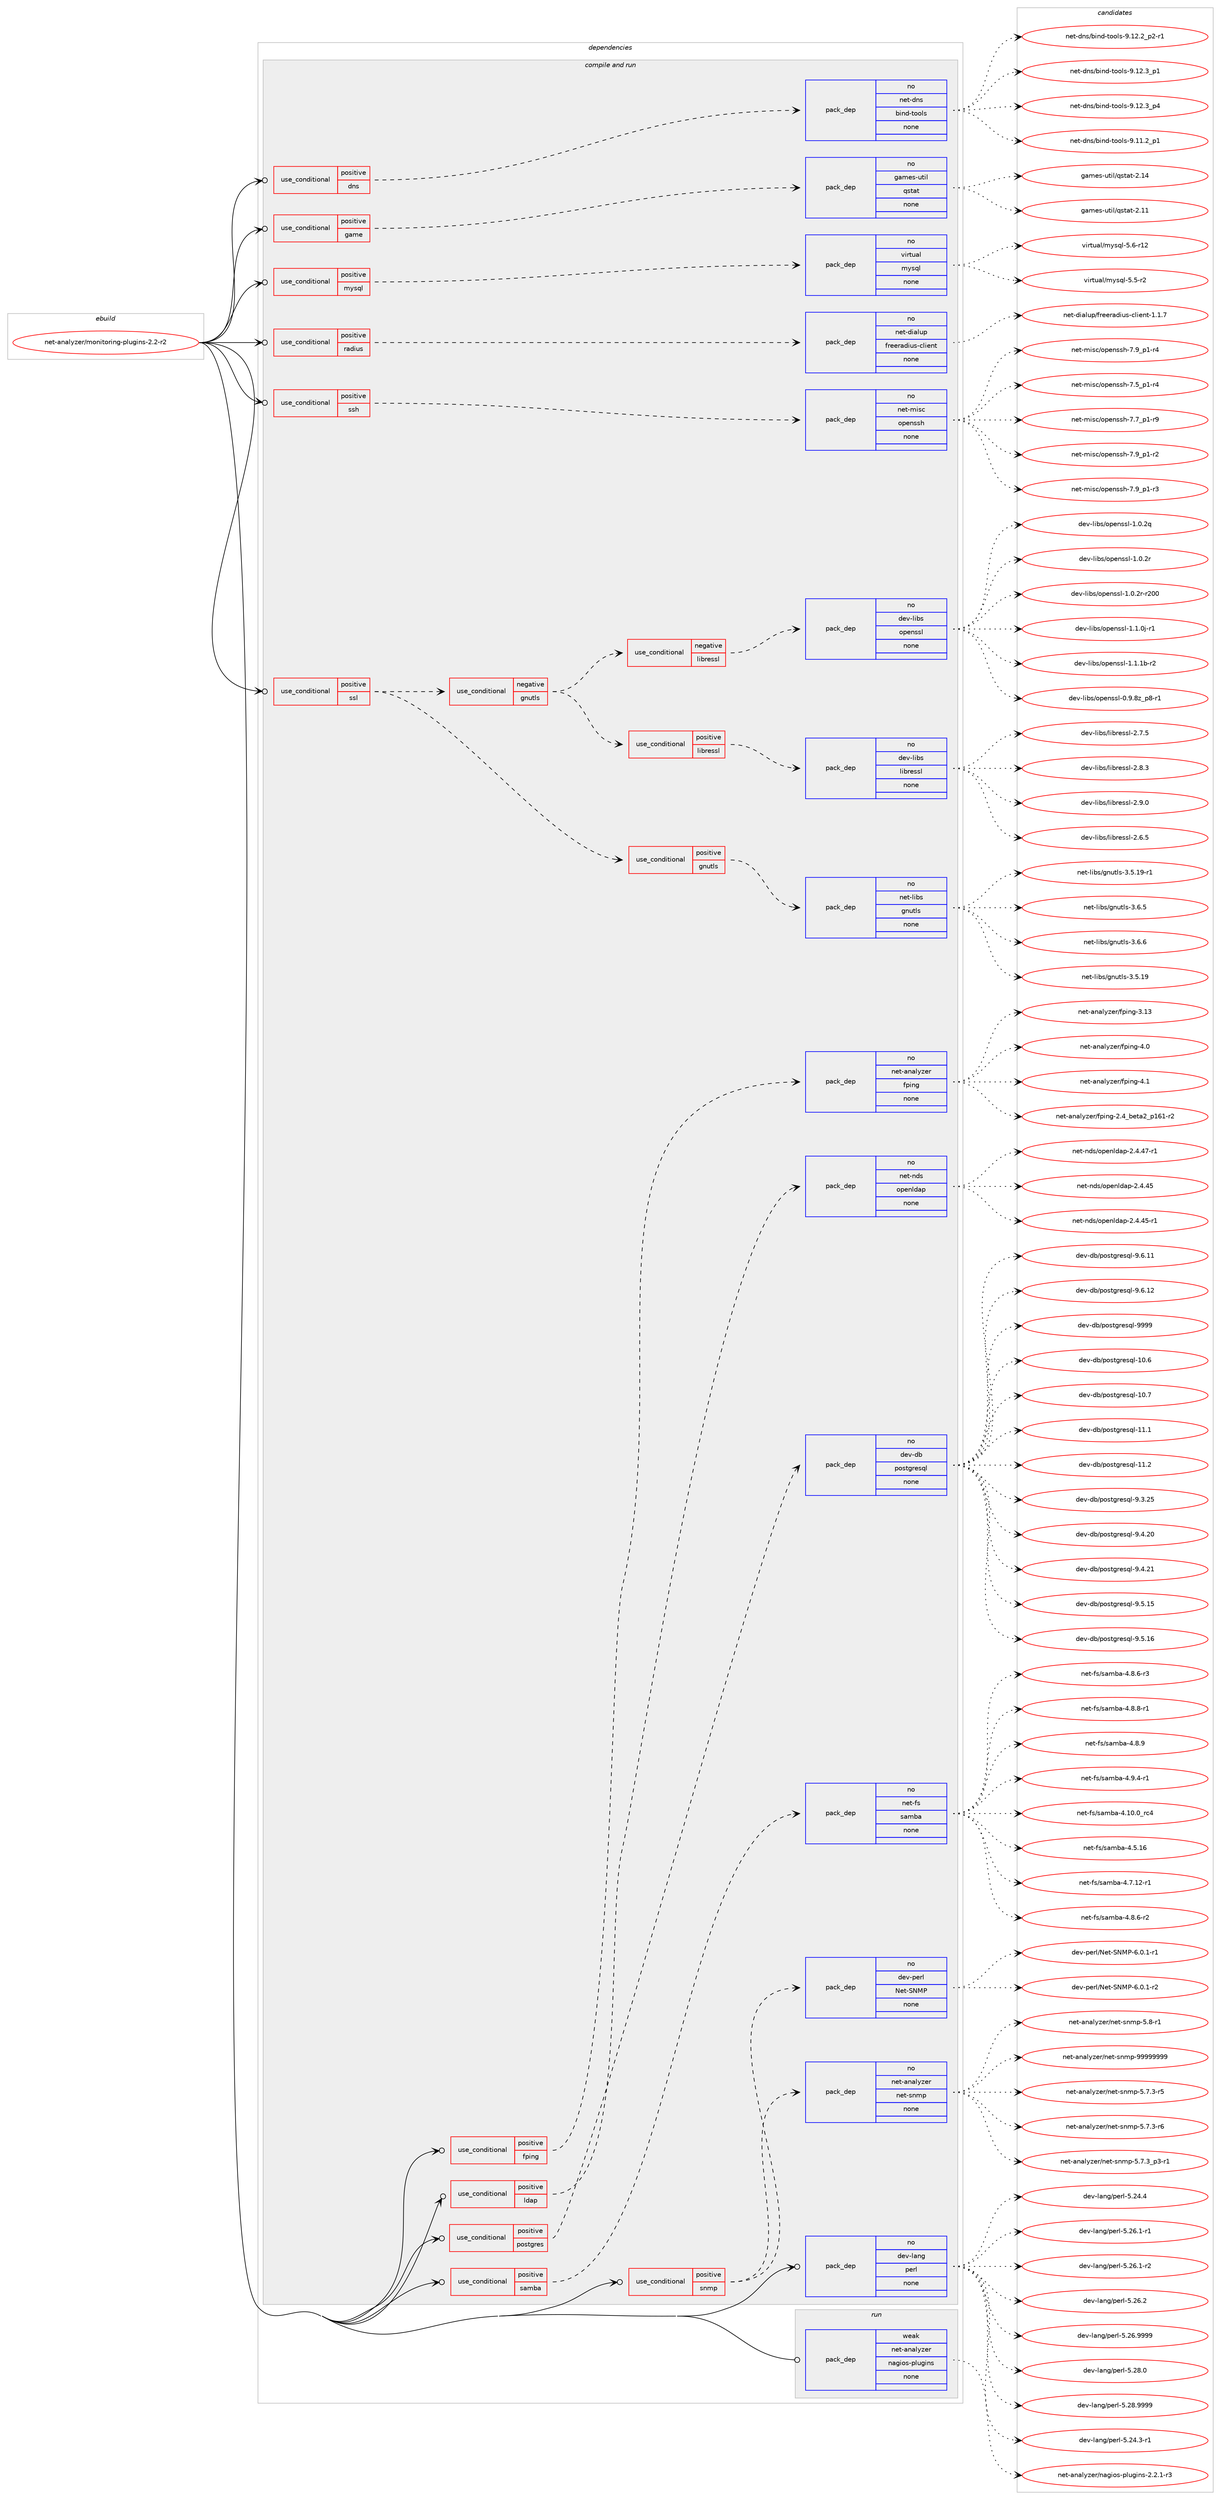 digraph prolog {

# *************
# Graph options
# *************

newrank=true;
concentrate=true;
compound=true;
graph [rankdir=LR,fontname=Helvetica,fontsize=10,ranksep=1.5];#, ranksep=2.5, nodesep=0.2];
edge  [arrowhead=vee];
node  [fontname=Helvetica,fontsize=10];

# **********
# The ebuild
# **********

subgraph cluster_leftcol {
color=gray;
rank=same;
label=<<i>ebuild</i>>;
id [label="net-analyzer/monitoring-plugins-2.2-r2", color=red, width=4, href="../net-analyzer/monitoring-plugins-2.2-r2.svg"];
}

# ****************
# The dependencies
# ****************

subgraph cluster_midcol {
color=gray;
label=<<i>dependencies</i>>;
subgraph cluster_compile {
fillcolor="#eeeeee";
style=filled;
label=<<i>compile</i>>;
}
subgraph cluster_compileandrun {
fillcolor="#eeeeee";
style=filled;
label=<<i>compile and run</i>>;
subgraph cond441978 {
dependency1644310 [label=<<TABLE BORDER="0" CELLBORDER="1" CELLSPACING="0" CELLPADDING="4"><TR><TD ROWSPAN="3" CELLPADDING="10">use_conditional</TD></TR><TR><TD>positive</TD></TR><TR><TD>dns</TD></TR></TABLE>>, shape=none, color=red];
subgraph pack1175769 {
dependency1644311 [label=<<TABLE BORDER="0" CELLBORDER="1" CELLSPACING="0" CELLPADDING="4" WIDTH="220"><TR><TD ROWSPAN="6" CELLPADDING="30">pack_dep</TD></TR><TR><TD WIDTH="110">no</TD></TR><TR><TD>net-dns</TD></TR><TR><TD>bind-tools</TD></TR><TR><TD>none</TD></TR><TR><TD></TD></TR></TABLE>>, shape=none, color=blue];
}
dependency1644310:e -> dependency1644311:w [weight=20,style="dashed",arrowhead="vee"];
}
id:e -> dependency1644310:w [weight=20,style="solid",arrowhead="odotvee"];
subgraph cond441979 {
dependency1644312 [label=<<TABLE BORDER="0" CELLBORDER="1" CELLSPACING="0" CELLPADDING="4"><TR><TD ROWSPAN="3" CELLPADDING="10">use_conditional</TD></TR><TR><TD>positive</TD></TR><TR><TD>fping</TD></TR></TABLE>>, shape=none, color=red];
subgraph pack1175770 {
dependency1644313 [label=<<TABLE BORDER="0" CELLBORDER="1" CELLSPACING="0" CELLPADDING="4" WIDTH="220"><TR><TD ROWSPAN="6" CELLPADDING="30">pack_dep</TD></TR><TR><TD WIDTH="110">no</TD></TR><TR><TD>net-analyzer</TD></TR><TR><TD>fping</TD></TR><TR><TD>none</TD></TR><TR><TD></TD></TR></TABLE>>, shape=none, color=blue];
}
dependency1644312:e -> dependency1644313:w [weight=20,style="dashed",arrowhead="vee"];
}
id:e -> dependency1644312:w [weight=20,style="solid",arrowhead="odotvee"];
subgraph cond441980 {
dependency1644314 [label=<<TABLE BORDER="0" CELLBORDER="1" CELLSPACING="0" CELLPADDING="4"><TR><TD ROWSPAN="3" CELLPADDING="10">use_conditional</TD></TR><TR><TD>positive</TD></TR><TR><TD>game</TD></TR></TABLE>>, shape=none, color=red];
subgraph pack1175771 {
dependency1644315 [label=<<TABLE BORDER="0" CELLBORDER="1" CELLSPACING="0" CELLPADDING="4" WIDTH="220"><TR><TD ROWSPAN="6" CELLPADDING="30">pack_dep</TD></TR><TR><TD WIDTH="110">no</TD></TR><TR><TD>games-util</TD></TR><TR><TD>qstat</TD></TR><TR><TD>none</TD></TR><TR><TD></TD></TR></TABLE>>, shape=none, color=blue];
}
dependency1644314:e -> dependency1644315:w [weight=20,style="dashed",arrowhead="vee"];
}
id:e -> dependency1644314:w [weight=20,style="solid",arrowhead="odotvee"];
subgraph cond441981 {
dependency1644316 [label=<<TABLE BORDER="0" CELLBORDER="1" CELLSPACING="0" CELLPADDING="4"><TR><TD ROWSPAN="3" CELLPADDING="10">use_conditional</TD></TR><TR><TD>positive</TD></TR><TR><TD>ldap</TD></TR></TABLE>>, shape=none, color=red];
subgraph pack1175772 {
dependency1644317 [label=<<TABLE BORDER="0" CELLBORDER="1" CELLSPACING="0" CELLPADDING="4" WIDTH="220"><TR><TD ROWSPAN="6" CELLPADDING="30">pack_dep</TD></TR><TR><TD WIDTH="110">no</TD></TR><TR><TD>net-nds</TD></TR><TR><TD>openldap</TD></TR><TR><TD>none</TD></TR><TR><TD></TD></TR></TABLE>>, shape=none, color=blue];
}
dependency1644316:e -> dependency1644317:w [weight=20,style="dashed",arrowhead="vee"];
}
id:e -> dependency1644316:w [weight=20,style="solid",arrowhead="odotvee"];
subgraph cond441982 {
dependency1644318 [label=<<TABLE BORDER="0" CELLBORDER="1" CELLSPACING="0" CELLPADDING="4"><TR><TD ROWSPAN="3" CELLPADDING="10">use_conditional</TD></TR><TR><TD>positive</TD></TR><TR><TD>mysql</TD></TR></TABLE>>, shape=none, color=red];
subgraph pack1175773 {
dependency1644319 [label=<<TABLE BORDER="0" CELLBORDER="1" CELLSPACING="0" CELLPADDING="4" WIDTH="220"><TR><TD ROWSPAN="6" CELLPADDING="30">pack_dep</TD></TR><TR><TD WIDTH="110">no</TD></TR><TR><TD>virtual</TD></TR><TR><TD>mysql</TD></TR><TR><TD>none</TD></TR><TR><TD></TD></TR></TABLE>>, shape=none, color=blue];
}
dependency1644318:e -> dependency1644319:w [weight=20,style="dashed",arrowhead="vee"];
}
id:e -> dependency1644318:w [weight=20,style="solid",arrowhead="odotvee"];
subgraph cond441983 {
dependency1644320 [label=<<TABLE BORDER="0" CELLBORDER="1" CELLSPACING="0" CELLPADDING="4"><TR><TD ROWSPAN="3" CELLPADDING="10">use_conditional</TD></TR><TR><TD>positive</TD></TR><TR><TD>postgres</TD></TR></TABLE>>, shape=none, color=red];
subgraph pack1175774 {
dependency1644321 [label=<<TABLE BORDER="0" CELLBORDER="1" CELLSPACING="0" CELLPADDING="4" WIDTH="220"><TR><TD ROWSPAN="6" CELLPADDING="30">pack_dep</TD></TR><TR><TD WIDTH="110">no</TD></TR><TR><TD>dev-db</TD></TR><TR><TD>postgresql</TD></TR><TR><TD>none</TD></TR><TR><TD></TD></TR></TABLE>>, shape=none, color=blue];
}
dependency1644320:e -> dependency1644321:w [weight=20,style="dashed",arrowhead="vee"];
}
id:e -> dependency1644320:w [weight=20,style="solid",arrowhead="odotvee"];
subgraph cond441984 {
dependency1644322 [label=<<TABLE BORDER="0" CELLBORDER="1" CELLSPACING="0" CELLPADDING="4"><TR><TD ROWSPAN="3" CELLPADDING="10">use_conditional</TD></TR><TR><TD>positive</TD></TR><TR><TD>radius</TD></TR></TABLE>>, shape=none, color=red];
subgraph pack1175775 {
dependency1644323 [label=<<TABLE BORDER="0" CELLBORDER="1" CELLSPACING="0" CELLPADDING="4" WIDTH="220"><TR><TD ROWSPAN="6" CELLPADDING="30">pack_dep</TD></TR><TR><TD WIDTH="110">no</TD></TR><TR><TD>net-dialup</TD></TR><TR><TD>freeradius-client</TD></TR><TR><TD>none</TD></TR><TR><TD></TD></TR></TABLE>>, shape=none, color=blue];
}
dependency1644322:e -> dependency1644323:w [weight=20,style="dashed",arrowhead="vee"];
}
id:e -> dependency1644322:w [weight=20,style="solid",arrowhead="odotvee"];
subgraph cond441985 {
dependency1644324 [label=<<TABLE BORDER="0" CELLBORDER="1" CELLSPACING="0" CELLPADDING="4"><TR><TD ROWSPAN="3" CELLPADDING="10">use_conditional</TD></TR><TR><TD>positive</TD></TR><TR><TD>samba</TD></TR></TABLE>>, shape=none, color=red];
subgraph pack1175776 {
dependency1644325 [label=<<TABLE BORDER="0" CELLBORDER="1" CELLSPACING="0" CELLPADDING="4" WIDTH="220"><TR><TD ROWSPAN="6" CELLPADDING="30">pack_dep</TD></TR><TR><TD WIDTH="110">no</TD></TR><TR><TD>net-fs</TD></TR><TR><TD>samba</TD></TR><TR><TD>none</TD></TR><TR><TD></TD></TR></TABLE>>, shape=none, color=blue];
}
dependency1644324:e -> dependency1644325:w [weight=20,style="dashed",arrowhead="vee"];
}
id:e -> dependency1644324:w [weight=20,style="solid",arrowhead="odotvee"];
subgraph cond441986 {
dependency1644326 [label=<<TABLE BORDER="0" CELLBORDER="1" CELLSPACING="0" CELLPADDING="4"><TR><TD ROWSPAN="3" CELLPADDING="10">use_conditional</TD></TR><TR><TD>positive</TD></TR><TR><TD>snmp</TD></TR></TABLE>>, shape=none, color=red];
subgraph pack1175777 {
dependency1644327 [label=<<TABLE BORDER="0" CELLBORDER="1" CELLSPACING="0" CELLPADDING="4" WIDTH="220"><TR><TD ROWSPAN="6" CELLPADDING="30">pack_dep</TD></TR><TR><TD WIDTH="110">no</TD></TR><TR><TD>dev-perl</TD></TR><TR><TD>Net-SNMP</TD></TR><TR><TD>none</TD></TR><TR><TD></TD></TR></TABLE>>, shape=none, color=blue];
}
dependency1644326:e -> dependency1644327:w [weight=20,style="dashed",arrowhead="vee"];
subgraph pack1175778 {
dependency1644328 [label=<<TABLE BORDER="0" CELLBORDER="1" CELLSPACING="0" CELLPADDING="4" WIDTH="220"><TR><TD ROWSPAN="6" CELLPADDING="30">pack_dep</TD></TR><TR><TD WIDTH="110">no</TD></TR><TR><TD>net-analyzer</TD></TR><TR><TD>net-snmp</TD></TR><TR><TD>none</TD></TR><TR><TD></TD></TR></TABLE>>, shape=none, color=blue];
}
dependency1644326:e -> dependency1644328:w [weight=20,style="dashed",arrowhead="vee"];
}
id:e -> dependency1644326:w [weight=20,style="solid",arrowhead="odotvee"];
subgraph cond441987 {
dependency1644329 [label=<<TABLE BORDER="0" CELLBORDER="1" CELLSPACING="0" CELLPADDING="4"><TR><TD ROWSPAN="3" CELLPADDING="10">use_conditional</TD></TR><TR><TD>positive</TD></TR><TR><TD>ssh</TD></TR></TABLE>>, shape=none, color=red];
subgraph pack1175779 {
dependency1644330 [label=<<TABLE BORDER="0" CELLBORDER="1" CELLSPACING="0" CELLPADDING="4" WIDTH="220"><TR><TD ROWSPAN="6" CELLPADDING="30">pack_dep</TD></TR><TR><TD WIDTH="110">no</TD></TR><TR><TD>net-misc</TD></TR><TR><TD>openssh</TD></TR><TR><TD>none</TD></TR><TR><TD></TD></TR></TABLE>>, shape=none, color=blue];
}
dependency1644329:e -> dependency1644330:w [weight=20,style="dashed",arrowhead="vee"];
}
id:e -> dependency1644329:w [weight=20,style="solid",arrowhead="odotvee"];
subgraph cond441988 {
dependency1644331 [label=<<TABLE BORDER="0" CELLBORDER="1" CELLSPACING="0" CELLPADDING="4"><TR><TD ROWSPAN="3" CELLPADDING="10">use_conditional</TD></TR><TR><TD>positive</TD></TR><TR><TD>ssl</TD></TR></TABLE>>, shape=none, color=red];
subgraph cond441989 {
dependency1644332 [label=<<TABLE BORDER="0" CELLBORDER="1" CELLSPACING="0" CELLPADDING="4"><TR><TD ROWSPAN="3" CELLPADDING="10">use_conditional</TD></TR><TR><TD>negative</TD></TR><TR><TD>gnutls</TD></TR></TABLE>>, shape=none, color=red];
subgraph cond441990 {
dependency1644333 [label=<<TABLE BORDER="0" CELLBORDER="1" CELLSPACING="0" CELLPADDING="4"><TR><TD ROWSPAN="3" CELLPADDING="10">use_conditional</TD></TR><TR><TD>negative</TD></TR><TR><TD>libressl</TD></TR></TABLE>>, shape=none, color=red];
subgraph pack1175780 {
dependency1644334 [label=<<TABLE BORDER="0" CELLBORDER="1" CELLSPACING="0" CELLPADDING="4" WIDTH="220"><TR><TD ROWSPAN="6" CELLPADDING="30">pack_dep</TD></TR><TR><TD WIDTH="110">no</TD></TR><TR><TD>dev-libs</TD></TR><TR><TD>openssl</TD></TR><TR><TD>none</TD></TR><TR><TD></TD></TR></TABLE>>, shape=none, color=blue];
}
dependency1644333:e -> dependency1644334:w [weight=20,style="dashed",arrowhead="vee"];
}
dependency1644332:e -> dependency1644333:w [weight=20,style="dashed",arrowhead="vee"];
subgraph cond441991 {
dependency1644335 [label=<<TABLE BORDER="0" CELLBORDER="1" CELLSPACING="0" CELLPADDING="4"><TR><TD ROWSPAN="3" CELLPADDING="10">use_conditional</TD></TR><TR><TD>positive</TD></TR><TR><TD>libressl</TD></TR></TABLE>>, shape=none, color=red];
subgraph pack1175781 {
dependency1644336 [label=<<TABLE BORDER="0" CELLBORDER="1" CELLSPACING="0" CELLPADDING="4" WIDTH="220"><TR><TD ROWSPAN="6" CELLPADDING="30">pack_dep</TD></TR><TR><TD WIDTH="110">no</TD></TR><TR><TD>dev-libs</TD></TR><TR><TD>libressl</TD></TR><TR><TD>none</TD></TR><TR><TD></TD></TR></TABLE>>, shape=none, color=blue];
}
dependency1644335:e -> dependency1644336:w [weight=20,style="dashed",arrowhead="vee"];
}
dependency1644332:e -> dependency1644335:w [weight=20,style="dashed",arrowhead="vee"];
}
dependency1644331:e -> dependency1644332:w [weight=20,style="dashed",arrowhead="vee"];
subgraph cond441992 {
dependency1644337 [label=<<TABLE BORDER="0" CELLBORDER="1" CELLSPACING="0" CELLPADDING="4"><TR><TD ROWSPAN="3" CELLPADDING="10">use_conditional</TD></TR><TR><TD>positive</TD></TR><TR><TD>gnutls</TD></TR></TABLE>>, shape=none, color=red];
subgraph pack1175782 {
dependency1644338 [label=<<TABLE BORDER="0" CELLBORDER="1" CELLSPACING="0" CELLPADDING="4" WIDTH="220"><TR><TD ROWSPAN="6" CELLPADDING="30">pack_dep</TD></TR><TR><TD WIDTH="110">no</TD></TR><TR><TD>net-libs</TD></TR><TR><TD>gnutls</TD></TR><TR><TD>none</TD></TR><TR><TD></TD></TR></TABLE>>, shape=none, color=blue];
}
dependency1644337:e -> dependency1644338:w [weight=20,style="dashed",arrowhead="vee"];
}
dependency1644331:e -> dependency1644337:w [weight=20,style="dashed",arrowhead="vee"];
}
id:e -> dependency1644331:w [weight=20,style="solid",arrowhead="odotvee"];
subgraph pack1175783 {
dependency1644339 [label=<<TABLE BORDER="0" CELLBORDER="1" CELLSPACING="0" CELLPADDING="4" WIDTH="220"><TR><TD ROWSPAN="6" CELLPADDING="30">pack_dep</TD></TR><TR><TD WIDTH="110">no</TD></TR><TR><TD>dev-lang</TD></TR><TR><TD>perl</TD></TR><TR><TD>none</TD></TR><TR><TD></TD></TR></TABLE>>, shape=none, color=blue];
}
id:e -> dependency1644339:w [weight=20,style="solid",arrowhead="odotvee"];
}
subgraph cluster_run {
fillcolor="#eeeeee";
style=filled;
label=<<i>run</i>>;
subgraph pack1175784 {
dependency1644340 [label=<<TABLE BORDER="0" CELLBORDER="1" CELLSPACING="0" CELLPADDING="4" WIDTH="220"><TR><TD ROWSPAN="6" CELLPADDING="30">pack_dep</TD></TR><TR><TD WIDTH="110">weak</TD></TR><TR><TD>net-analyzer</TD></TR><TR><TD>nagios-plugins</TD></TR><TR><TD>none</TD></TR><TR><TD></TD></TR></TABLE>>, shape=none, color=blue];
}
id:e -> dependency1644340:w [weight=20,style="solid",arrowhead="odot"];
}
}

# **************
# The candidates
# **************

subgraph cluster_choices {
rank=same;
color=gray;
label=<<i>candidates</i>>;

subgraph choice1175769 {
color=black;
nodesep=1;
choice11010111645100110115479810511010045116111111108115455746494946509511249 [label="net-dns/bind-tools-9.11.2_p1", color=red, width=4,href="../net-dns/bind-tools-9.11.2_p1.svg"];
choice110101116451001101154798105110100451161111111081154557464950465095112504511449 [label="net-dns/bind-tools-9.12.2_p2-r1", color=red, width=4,href="../net-dns/bind-tools-9.12.2_p2-r1.svg"];
choice11010111645100110115479810511010045116111111108115455746495046519511249 [label="net-dns/bind-tools-9.12.3_p1", color=red, width=4,href="../net-dns/bind-tools-9.12.3_p1.svg"];
choice11010111645100110115479810511010045116111111108115455746495046519511252 [label="net-dns/bind-tools-9.12.3_p4", color=red, width=4,href="../net-dns/bind-tools-9.12.3_p4.svg"];
dependency1644311:e -> choice11010111645100110115479810511010045116111111108115455746494946509511249:w [style=dotted,weight="100"];
dependency1644311:e -> choice110101116451001101154798105110100451161111111081154557464950465095112504511449:w [style=dotted,weight="100"];
dependency1644311:e -> choice11010111645100110115479810511010045116111111108115455746495046519511249:w [style=dotted,weight="100"];
dependency1644311:e -> choice11010111645100110115479810511010045116111111108115455746495046519511252:w [style=dotted,weight="100"];
}
subgraph choice1175770 {
color=black;
nodesep=1;
choice110101116459711097108121122101114471021121051101034550465295981011169750951124954494511450 [label="net-analyzer/fping-2.4_beta2_p161-r2", color=red, width=4,href="../net-analyzer/fping-2.4_beta2_p161-r2.svg"];
choice110101116459711097108121122101114471021121051101034551464951 [label="net-analyzer/fping-3.13", color=red, width=4,href="../net-analyzer/fping-3.13.svg"];
choice1101011164597110971081211221011144710211210511010345524648 [label="net-analyzer/fping-4.0", color=red, width=4,href="../net-analyzer/fping-4.0.svg"];
choice1101011164597110971081211221011144710211210511010345524649 [label="net-analyzer/fping-4.1", color=red, width=4,href="../net-analyzer/fping-4.1.svg"];
dependency1644313:e -> choice110101116459711097108121122101114471021121051101034550465295981011169750951124954494511450:w [style=dotted,weight="100"];
dependency1644313:e -> choice110101116459711097108121122101114471021121051101034551464951:w [style=dotted,weight="100"];
dependency1644313:e -> choice1101011164597110971081211221011144710211210511010345524648:w [style=dotted,weight="100"];
dependency1644313:e -> choice1101011164597110971081211221011144710211210511010345524649:w [style=dotted,weight="100"];
}
subgraph choice1175771 {
color=black;
nodesep=1;
choice103971091011154511711610510847113115116971164550464949 [label="games-util/qstat-2.11", color=red, width=4,href="../games-util/qstat-2.11.svg"];
choice103971091011154511711610510847113115116971164550464952 [label="games-util/qstat-2.14", color=red, width=4,href="../games-util/qstat-2.14.svg"];
dependency1644315:e -> choice103971091011154511711610510847113115116971164550464949:w [style=dotted,weight="100"];
dependency1644315:e -> choice103971091011154511711610510847113115116971164550464952:w [style=dotted,weight="100"];
}
subgraph choice1175772 {
color=black;
nodesep=1;
choice11010111645110100115471111121011101081009711245504652465253 [label="net-nds/openldap-2.4.45", color=red, width=4,href="../net-nds/openldap-2.4.45.svg"];
choice110101116451101001154711111210111010810097112455046524652534511449 [label="net-nds/openldap-2.4.45-r1", color=red, width=4,href="../net-nds/openldap-2.4.45-r1.svg"];
choice110101116451101001154711111210111010810097112455046524652554511449 [label="net-nds/openldap-2.4.47-r1", color=red, width=4,href="../net-nds/openldap-2.4.47-r1.svg"];
dependency1644317:e -> choice11010111645110100115471111121011101081009711245504652465253:w [style=dotted,weight="100"];
dependency1644317:e -> choice110101116451101001154711111210111010810097112455046524652534511449:w [style=dotted,weight="100"];
dependency1644317:e -> choice110101116451101001154711111210111010810097112455046524652554511449:w [style=dotted,weight="100"];
}
subgraph choice1175773 {
color=black;
nodesep=1;
choice1181051141161179710847109121115113108455346534511450 [label="virtual/mysql-5.5-r2", color=red, width=4,href="../virtual/mysql-5.5-r2.svg"];
choice118105114116117971084710912111511310845534654451144950 [label="virtual/mysql-5.6-r12", color=red, width=4,href="../virtual/mysql-5.6-r12.svg"];
dependency1644319:e -> choice1181051141161179710847109121115113108455346534511450:w [style=dotted,weight="100"];
dependency1644319:e -> choice118105114116117971084710912111511310845534654451144950:w [style=dotted,weight="100"];
}
subgraph choice1175774 {
color=black;
nodesep=1;
choice1001011184510098471121111151161031141011151131084549484654 [label="dev-db/postgresql-10.6", color=red, width=4,href="../dev-db/postgresql-10.6.svg"];
choice1001011184510098471121111151161031141011151131084549484655 [label="dev-db/postgresql-10.7", color=red, width=4,href="../dev-db/postgresql-10.7.svg"];
choice1001011184510098471121111151161031141011151131084549494649 [label="dev-db/postgresql-11.1", color=red, width=4,href="../dev-db/postgresql-11.1.svg"];
choice1001011184510098471121111151161031141011151131084549494650 [label="dev-db/postgresql-11.2", color=red, width=4,href="../dev-db/postgresql-11.2.svg"];
choice10010111845100984711211111511610311410111511310845574651465053 [label="dev-db/postgresql-9.3.25", color=red, width=4,href="../dev-db/postgresql-9.3.25.svg"];
choice10010111845100984711211111511610311410111511310845574652465048 [label="dev-db/postgresql-9.4.20", color=red, width=4,href="../dev-db/postgresql-9.4.20.svg"];
choice10010111845100984711211111511610311410111511310845574652465049 [label="dev-db/postgresql-9.4.21", color=red, width=4,href="../dev-db/postgresql-9.4.21.svg"];
choice10010111845100984711211111511610311410111511310845574653464953 [label="dev-db/postgresql-9.5.15", color=red, width=4,href="../dev-db/postgresql-9.5.15.svg"];
choice10010111845100984711211111511610311410111511310845574653464954 [label="dev-db/postgresql-9.5.16", color=red, width=4,href="../dev-db/postgresql-9.5.16.svg"];
choice10010111845100984711211111511610311410111511310845574654464949 [label="dev-db/postgresql-9.6.11", color=red, width=4,href="../dev-db/postgresql-9.6.11.svg"];
choice10010111845100984711211111511610311410111511310845574654464950 [label="dev-db/postgresql-9.6.12", color=red, width=4,href="../dev-db/postgresql-9.6.12.svg"];
choice1001011184510098471121111151161031141011151131084557575757 [label="dev-db/postgresql-9999", color=red, width=4,href="../dev-db/postgresql-9999.svg"];
dependency1644321:e -> choice1001011184510098471121111151161031141011151131084549484654:w [style=dotted,weight="100"];
dependency1644321:e -> choice1001011184510098471121111151161031141011151131084549484655:w [style=dotted,weight="100"];
dependency1644321:e -> choice1001011184510098471121111151161031141011151131084549494649:w [style=dotted,weight="100"];
dependency1644321:e -> choice1001011184510098471121111151161031141011151131084549494650:w [style=dotted,weight="100"];
dependency1644321:e -> choice10010111845100984711211111511610311410111511310845574651465053:w [style=dotted,weight="100"];
dependency1644321:e -> choice10010111845100984711211111511610311410111511310845574652465048:w [style=dotted,weight="100"];
dependency1644321:e -> choice10010111845100984711211111511610311410111511310845574652465049:w [style=dotted,weight="100"];
dependency1644321:e -> choice10010111845100984711211111511610311410111511310845574653464953:w [style=dotted,weight="100"];
dependency1644321:e -> choice10010111845100984711211111511610311410111511310845574653464954:w [style=dotted,weight="100"];
dependency1644321:e -> choice10010111845100984711211111511610311410111511310845574654464949:w [style=dotted,weight="100"];
dependency1644321:e -> choice10010111845100984711211111511610311410111511310845574654464950:w [style=dotted,weight="100"];
dependency1644321:e -> choice1001011184510098471121111151161031141011151131084557575757:w [style=dotted,weight="100"];
}
subgraph choice1175775 {
color=black;
nodesep=1;
choice110101116451001059710811711247102114101101114971001051171154599108105101110116454946494655 [label="net-dialup/freeradius-client-1.1.7", color=red, width=4,href="../net-dialup/freeradius-client-1.1.7.svg"];
dependency1644323:e -> choice110101116451001059710811711247102114101101114971001051171154599108105101110116454946494655:w [style=dotted,weight="100"];
}
subgraph choice1175776 {
color=black;
nodesep=1;
choice110101116451021154711597109989745524649484648951149952 [label="net-fs/samba-4.10.0_rc4", color=red, width=4,href="../net-fs/samba-4.10.0_rc4.svg"];
choice110101116451021154711597109989745524653464954 [label="net-fs/samba-4.5.16", color=red, width=4,href="../net-fs/samba-4.5.16.svg"];
choice1101011164510211547115971099897455246554649504511449 [label="net-fs/samba-4.7.12-r1", color=red, width=4,href="../net-fs/samba-4.7.12-r1.svg"];
choice11010111645102115471159710998974552465646544511450 [label="net-fs/samba-4.8.6-r2", color=red, width=4,href="../net-fs/samba-4.8.6-r2.svg"];
choice11010111645102115471159710998974552465646544511451 [label="net-fs/samba-4.8.6-r3", color=red, width=4,href="../net-fs/samba-4.8.6-r3.svg"];
choice11010111645102115471159710998974552465646564511449 [label="net-fs/samba-4.8.8-r1", color=red, width=4,href="../net-fs/samba-4.8.8-r1.svg"];
choice1101011164510211547115971099897455246564657 [label="net-fs/samba-4.8.9", color=red, width=4,href="../net-fs/samba-4.8.9.svg"];
choice11010111645102115471159710998974552465746524511449 [label="net-fs/samba-4.9.4-r1", color=red, width=4,href="../net-fs/samba-4.9.4-r1.svg"];
dependency1644325:e -> choice110101116451021154711597109989745524649484648951149952:w [style=dotted,weight="100"];
dependency1644325:e -> choice110101116451021154711597109989745524653464954:w [style=dotted,weight="100"];
dependency1644325:e -> choice1101011164510211547115971099897455246554649504511449:w [style=dotted,weight="100"];
dependency1644325:e -> choice11010111645102115471159710998974552465646544511450:w [style=dotted,weight="100"];
dependency1644325:e -> choice11010111645102115471159710998974552465646544511451:w [style=dotted,weight="100"];
dependency1644325:e -> choice11010111645102115471159710998974552465646564511449:w [style=dotted,weight="100"];
dependency1644325:e -> choice1101011164510211547115971099897455246564657:w [style=dotted,weight="100"];
dependency1644325:e -> choice11010111645102115471159710998974552465746524511449:w [style=dotted,weight="100"];
}
subgraph choice1175777 {
color=black;
nodesep=1;
choice10010111845112101114108477810111645837877804554464846494511449 [label="dev-perl/Net-SNMP-6.0.1-r1", color=red, width=4,href="../dev-perl/Net-SNMP-6.0.1-r1.svg"];
choice10010111845112101114108477810111645837877804554464846494511450 [label="dev-perl/Net-SNMP-6.0.1-r2", color=red, width=4,href="../dev-perl/Net-SNMP-6.0.1-r2.svg"];
dependency1644327:e -> choice10010111845112101114108477810111645837877804554464846494511449:w [style=dotted,weight="100"];
dependency1644327:e -> choice10010111845112101114108477810111645837877804554464846494511450:w [style=dotted,weight="100"];
}
subgraph choice1175778 {
color=black;
nodesep=1;
choice11010111645971109710812112210111447110101116451151101091124553465546514511453 [label="net-analyzer/net-snmp-5.7.3-r5", color=red, width=4,href="../net-analyzer/net-snmp-5.7.3-r5.svg"];
choice11010111645971109710812112210111447110101116451151101091124553465546514511454 [label="net-analyzer/net-snmp-5.7.3-r6", color=red, width=4,href="../net-analyzer/net-snmp-5.7.3-r6.svg"];
choice110101116459711097108121122101114471101011164511511010911245534655465195112514511449 [label="net-analyzer/net-snmp-5.7.3_p3-r1", color=red, width=4,href="../net-analyzer/net-snmp-5.7.3_p3-r1.svg"];
choice1101011164597110971081211221011144711010111645115110109112455346564511449 [label="net-analyzer/net-snmp-5.8-r1", color=red, width=4,href="../net-analyzer/net-snmp-5.8-r1.svg"];
choice1101011164597110971081211221011144711010111645115110109112455757575757575757 [label="net-analyzer/net-snmp-99999999", color=red, width=4,href="../net-analyzer/net-snmp-99999999.svg"];
dependency1644328:e -> choice11010111645971109710812112210111447110101116451151101091124553465546514511453:w [style=dotted,weight="100"];
dependency1644328:e -> choice11010111645971109710812112210111447110101116451151101091124553465546514511454:w [style=dotted,weight="100"];
dependency1644328:e -> choice110101116459711097108121122101114471101011164511511010911245534655465195112514511449:w [style=dotted,weight="100"];
dependency1644328:e -> choice1101011164597110971081211221011144711010111645115110109112455346564511449:w [style=dotted,weight="100"];
dependency1644328:e -> choice1101011164597110971081211221011144711010111645115110109112455757575757575757:w [style=dotted,weight="100"];
}
subgraph choice1175779 {
color=black;
nodesep=1;
choice1101011164510910511599471111121011101151151044555465395112494511452 [label="net-misc/openssh-7.5_p1-r4", color=red, width=4,href="../net-misc/openssh-7.5_p1-r4.svg"];
choice1101011164510910511599471111121011101151151044555465595112494511457 [label="net-misc/openssh-7.7_p1-r9", color=red, width=4,href="../net-misc/openssh-7.7_p1-r9.svg"];
choice1101011164510910511599471111121011101151151044555465795112494511450 [label="net-misc/openssh-7.9_p1-r2", color=red, width=4,href="../net-misc/openssh-7.9_p1-r2.svg"];
choice1101011164510910511599471111121011101151151044555465795112494511451 [label="net-misc/openssh-7.9_p1-r3", color=red, width=4,href="../net-misc/openssh-7.9_p1-r3.svg"];
choice1101011164510910511599471111121011101151151044555465795112494511452 [label="net-misc/openssh-7.9_p1-r4", color=red, width=4,href="../net-misc/openssh-7.9_p1-r4.svg"];
dependency1644330:e -> choice1101011164510910511599471111121011101151151044555465395112494511452:w [style=dotted,weight="100"];
dependency1644330:e -> choice1101011164510910511599471111121011101151151044555465595112494511457:w [style=dotted,weight="100"];
dependency1644330:e -> choice1101011164510910511599471111121011101151151044555465795112494511450:w [style=dotted,weight="100"];
dependency1644330:e -> choice1101011164510910511599471111121011101151151044555465795112494511451:w [style=dotted,weight="100"];
dependency1644330:e -> choice1101011164510910511599471111121011101151151044555465795112494511452:w [style=dotted,weight="100"];
}
subgraph choice1175780 {
color=black;
nodesep=1;
choice10010111845108105981154711111210111011511510845484657465612295112564511449 [label="dev-libs/openssl-0.9.8z_p8-r1", color=red, width=4,href="../dev-libs/openssl-0.9.8z_p8-r1.svg"];
choice100101118451081059811547111112101110115115108454946484650113 [label="dev-libs/openssl-1.0.2q", color=red, width=4,href="../dev-libs/openssl-1.0.2q.svg"];
choice100101118451081059811547111112101110115115108454946484650114 [label="dev-libs/openssl-1.0.2r", color=red, width=4,href="../dev-libs/openssl-1.0.2r.svg"];
choice10010111845108105981154711111210111011511510845494648465011445114504848 [label="dev-libs/openssl-1.0.2r-r200", color=red, width=4,href="../dev-libs/openssl-1.0.2r-r200.svg"];
choice1001011184510810598115471111121011101151151084549464946481064511449 [label="dev-libs/openssl-1.1.0j-r1", color=red, width=4,href="../dev-libs/openssl-1.1.0j-r1.svg"];
choice100101118451081059811547111112101110115115108454946494649984511450 [label="dev-libs/openssl-1.1.1b-r2", color=red, width=4,href="../dev-libs/openssl-1.1.1b-r2.svg"];
dependency1644334:e -> choice10010111845108105981154711111210111011511510845484657465612295112564511449:w [style=dotted,weight="100"];
dependency1644334:e -> choice100101118451081059811547111112101110115115108454946484650113:w [style=dotted,weight="100"];
dependency1644334:e -> choice100101118451081059811547111112101110115115108454946484650114:w [style=dotted,weight="100"];
dependency1644334:e -> choice10010111845108105981154711111210111011511510845494648465011445114504848:w [style=dotted,weight="100"];
dependency1644334:e -> choice1001011184510810598115471111121011101151151084549464946481064511449:w [style=dotted,weight="100"];
dependency1644334:e -> choice100101118451081059811547111112101110115115108454946494649984511450:w [style=dotted,weight="100"];
}
subgraph choice1175781 {
color=black;
nodesep=1;
choice10010111845108105981154710810598114101115115108455046544653 [label="dev-libs/libressl-2.6.5", color=red, width=4,href="../dev-libs/libressl-2.6.5.svg"];
choice10010111845108105981154710810598114101115115108455046554653 [label="dev-libs/libressl-2.7.5", color=red, width=4,href="../dev-libs/libressl-2.7.5.svg"];
choice10010111845108105981154710810598114101115115108455046564651 [label="dev-libs/libressl-2.8.3", color=red, width=4,href="../dev-libs/libressl-2.8.3.svg"];
choice10010111845108105981154710810598114101115115108455046574648 [label="dev-libs/libressl-2.9.0", color=red, width=4,href="../dev-libs/libressl-2.9.0.svg"];
dependency1644336:e -> choice10010111845108105981154710810598114101115115108455046544653:w [style=dotted,weight="100"];
dependency1644336:e -> choice10010111845108105981154710810598114101115115108455046554653:w [style=dotted,weight="100"];
dependency1644336:e -> choice10010111845108105981154710810598114101115115108455046564651:w [style=dotted,weight="100"];
dependency1644336:e -> choice10010111845108105981154710810598114101115115108455046574648:w [style=dotted,weight="100"];
}
subgraph choice1175782 {
color=black;
nodesep=1;
choice11010111645108105981154710311011711610811545514653464957 [label="net-libs/gnutls-3.5.19", color=red, width=4,href="../net-libs/gnutls-3.5.19.svg"];
choice110101116451081059811547103110117116108115455146534649574511449 [label="net-libs/gnutls-3.5.19-r1", color=red, width=4,href="../net-libs/gnutls-3.5.19-r1.svg"];
choice110101116451081059811547103110117116108115455146544653 [label="net-libs/gnutls-3.6.5", color=red, width=4,href="../net-libs/gnutls-3.6.5.svg"];
choice110101116451081059811547103110117116108115455146544654 [label="net-libs/gnutls-3.6.6", color=red, width=4,href="../net-libs/gnutls-3.6.6.svg"];
dependency1644338:e -> choice11010111645108105981154710311011711610811545514653464957:w [style=dotted,weight="100"];
dependency1644338:e -> choice110101116451081059811547103110117116108115455146534649574511449:w [style=dotted,weight="100"];
dependency1644338:e -> choice110101116451081059811547103110117116108115455146544653:w [style=dotted,weight="100"];
dependency1644338:e -> choice110101116451081059811547103110117116108115455146544654:w [style=dotted,weight="100"];
}
subgraph choice1175783 {
color=black;
nodesep=1;
choice100101118451089711010347112101114108455346505246514511449 [label="dev-lang/perl-5.24.3-r1", color=red, width=4,href="../dev-lang/perl-5.24.3-r1.svg"];
choice10010111845108971101034711210111410845534650524652 [label="dev-lang/perl-5.24.4", color=red, width=4,href="../dev-lang/perl-5.24.4.svg"];
choice100101118451089711010347112101114108455346505446494511449 [label="dev-lang/perl-5.26.1-r1", color=red, width=4,href="../dev-lang/perl-5.26.1-r1.svg"];
choice100101118451089711010347112101114108455346505446494511450 [label="dev-lang/perl-5.26.1-r2", color=red, width=4,href="../dev-lang/perl-5.26.1-r2.svg"];
choice10010111845108971101034711210111410845534650544650 [label="dev-lang/perl-5.26.2", color=red, width=4,href="../dev-lang/perl-5.26.2.svg"];
choice10010111845108971101034711210111410845534650544657575757 [label="dev-lang/perl-5.26.9999", color=red, width=4,href="../dev-lang/perl-5.26.9999.svg"];
choice10010111845108971101034711210111410845534650564648 [label="dev-lang/perl-5.28.0", color=red, width=4,href="../dev-lang/perl-5.28.0.svg"];
choice10010111845108971101034711210111410845534650564657575757 [label="dev-lang/perl-5.28.9999", color=red, width=4,href="../dev-lang/perl-5.28.9999.svg"];
dependency1644339:e -> choice100101118451089711010347112101114108455346505246514511449:w [style=dotted,weight="100"];
dependency1644339:e -> choice10010111845108971101034711210111410845534650524652:w [style=dotted,weight="100"];
dependency1644339:e -> choice100101118451089711010347112101114108455346505446494511449:w [style=dotted,weight="100"];
dependency1644339:e -> choice100101118451089711010347112101114108455346505446494511450:w [style=dotted,weight="100"];
dependency1644339:e -> choice10010111845108971101034711210111410845534650544650:w [style=dotted,weight="100"];
dependency1644339:e -> choice10010111845108971101034711210111410845534650544657575757:w [style=dotted,weight="100"];
dependency1644339:e -> choice10010111845108971101034711210111410845534650564648:w [style=dotted,weight="100"];
dependency1644339:e -> choice10010111845108971101034711210111410845534650564657575757:w [style=dotted,weight="100"];
}
subgraph choice1175784 {
color=black;
nodesep=1;
choice1101011164597110971081211221011144711097103105111115451121081171031051101154550465046494511451 [label="net-analyzer/nagios-plugins-2.2.1-r3", color=red, width=4,href="../net-analyzer/nagios-plugins-2.2.1-r3.svg"];
dependency1644340:e -> choice1101011164597110971081211221011144711097103105111115451121081171031051101154550465046494511451:w [style=dotted,weight="100"];
}
}

}
